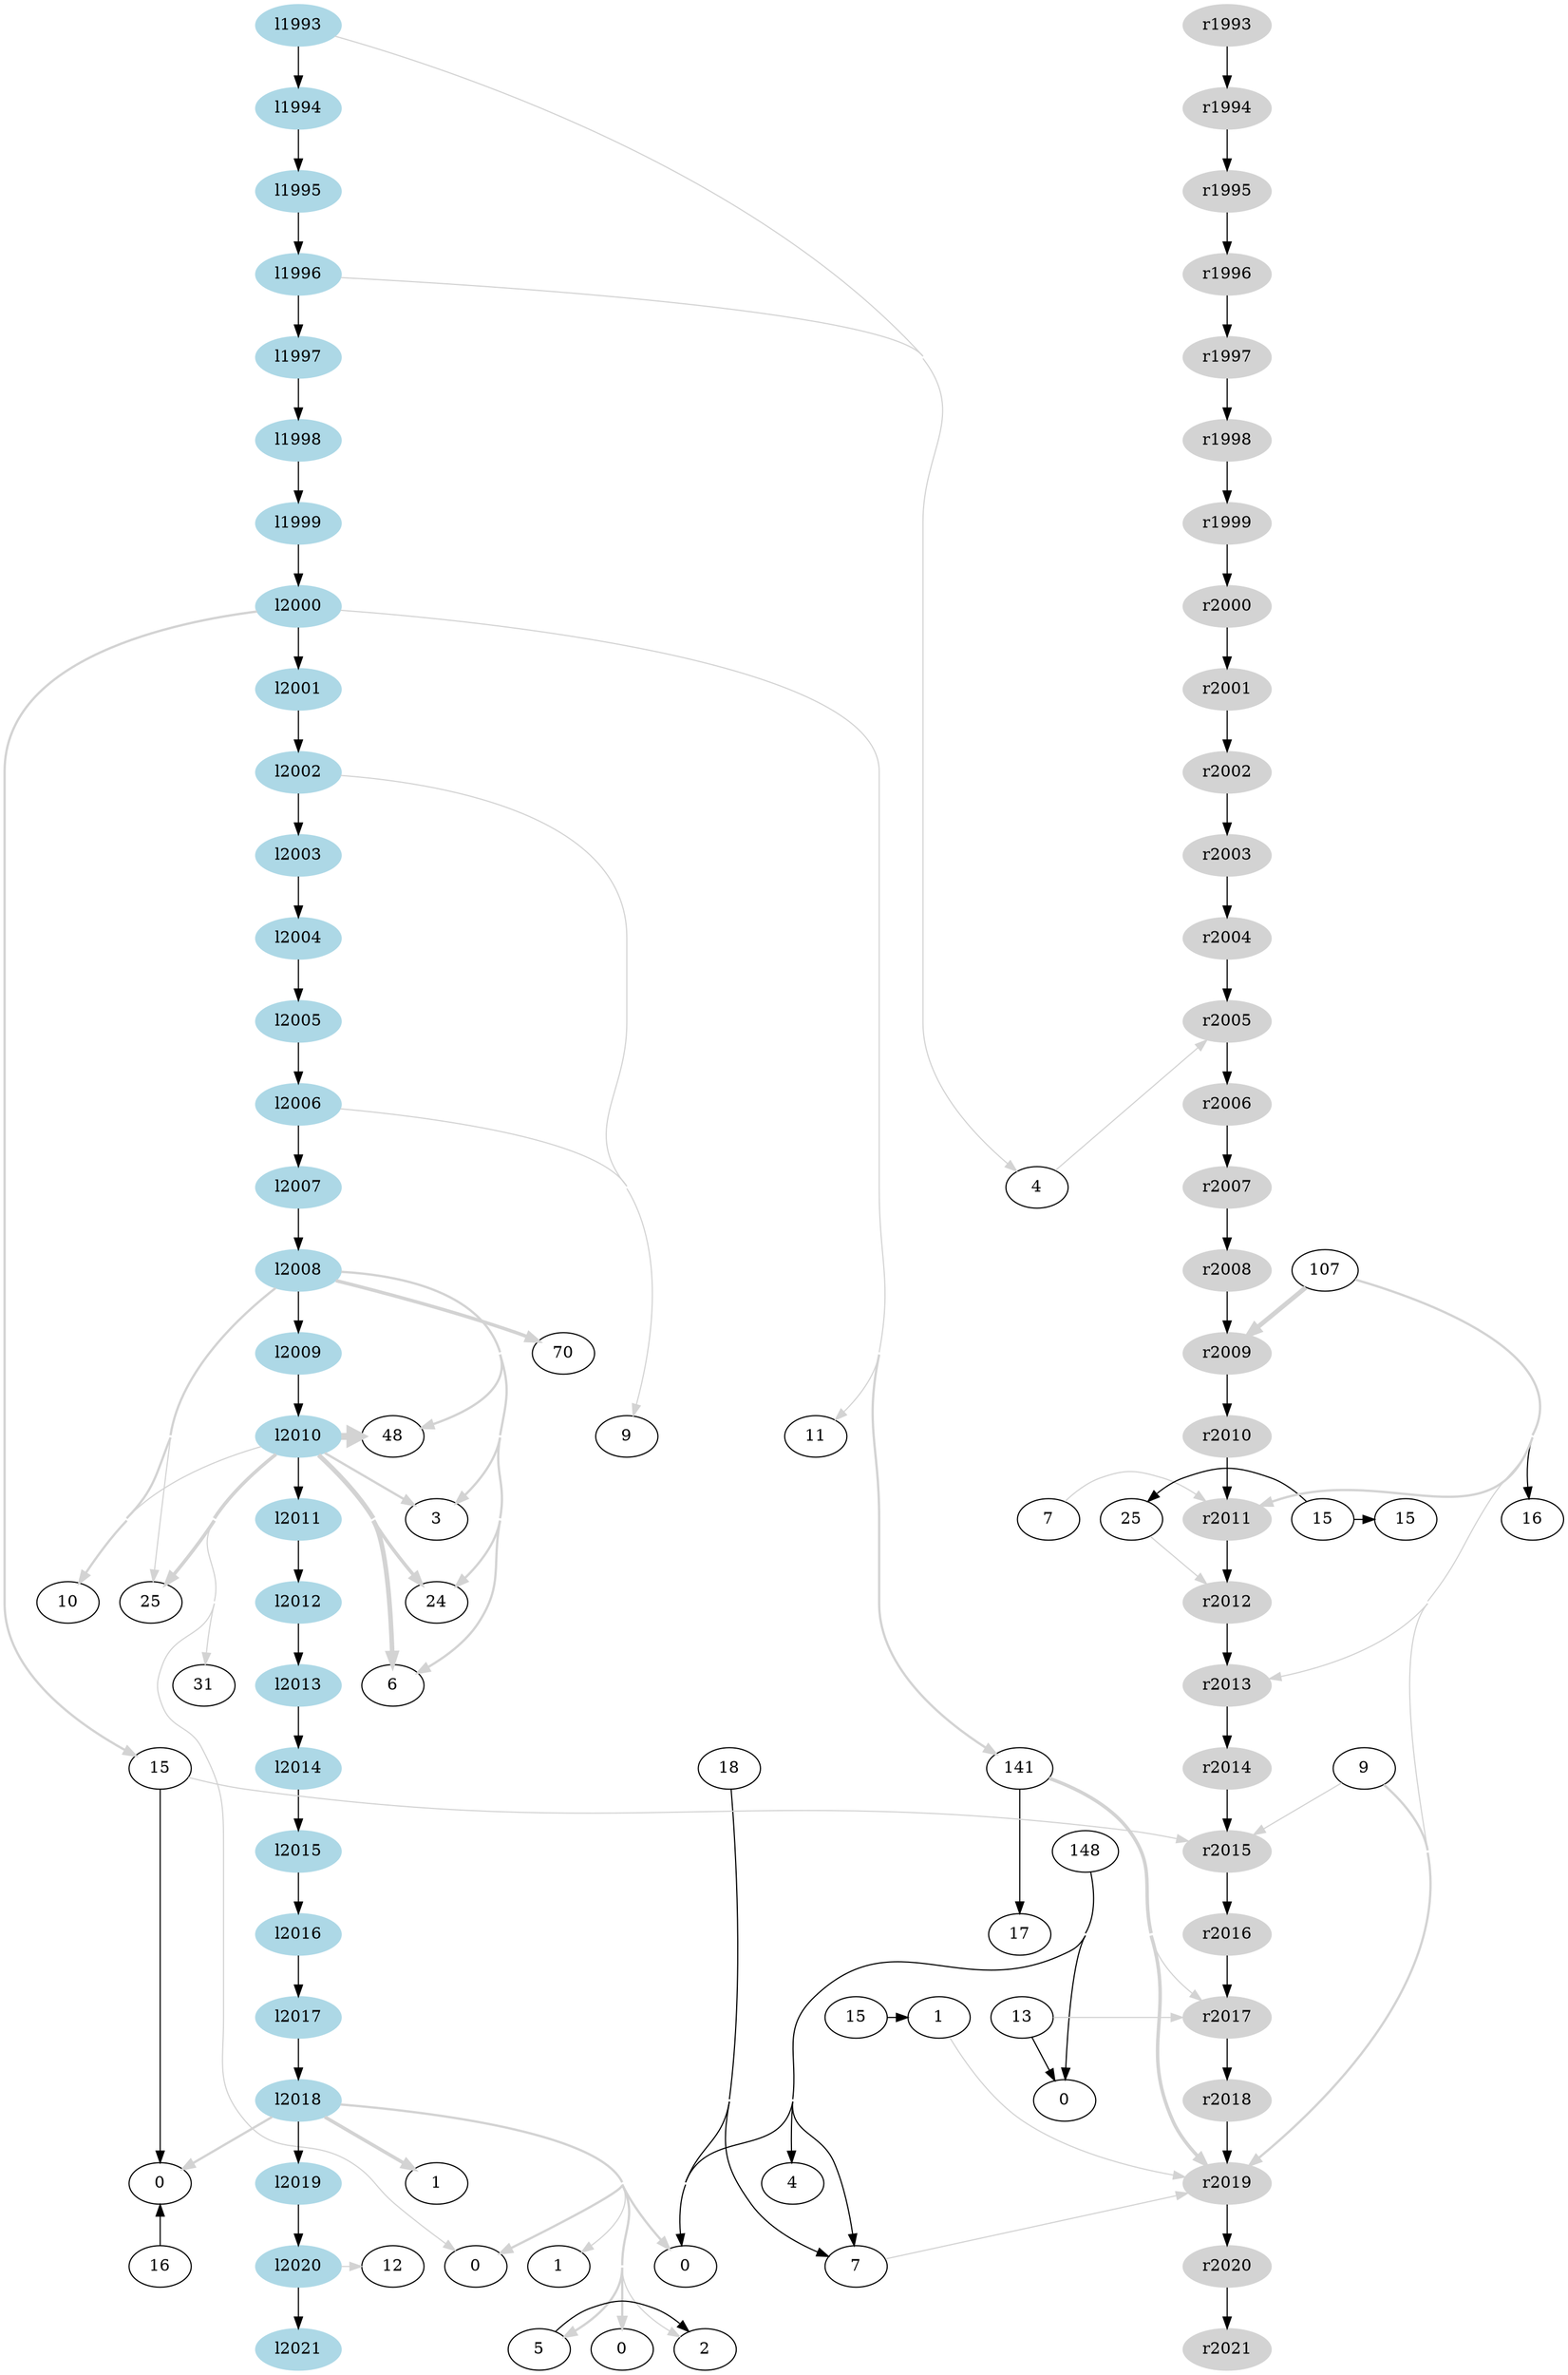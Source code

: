 digraph G {

concentrate=true
crossing_type=0
    
subgraph left {
    style=filled
    color=lightgrey
    node [style=filled,color=lightblue]
    l1993->l1994->l1995->l1996->l1997->l1998->l1999->l2000->l2001->l2002->l2003->l2004->l2005->l2006->l2007->l2008->l2009->l2010->l2011->l2012->l2013->l2014->l2015->l2016->l2017->l2018->l2019->l2020->l2021 [weight=10000]
    label = "left"
}

subgraph focus{
    edge [weight=10]
	1581604130 [label="70"]
	172637056 [label="4"]
	1964822736 [label="9"]
	1966269264 [label="25"]
	1982097753 [label="10"]
	1982876325 [label="18"]
	1995192171 [label="31"]
	2019421101 [label="48"]
	2020265427 [label="25"]
	2024129947 [label="11"]
	2049048440 [label="7"]
	2075100598 [label="15"]
	2085715652 [label="9"]
	2138759702 [label="107"]
	2141737314 [label="16"]
	2146001804 [label="15"]
	2150815390 [label="148"]
	2163554907 [label="24"]
	2169881027 [label="6"]
	2223881431 [label="141"]
	2335990354 [label="17"]
	2798514202 [label="4"]
	2949926222 [label="1"]
	2950069681 [label="15"]
	2951651306 [label="0"]
	2952264346 [label="13"]
	2953301452 [label="15"]
	2987317881 [label="1"]
	3004119480 [label="0"]
	3019306262 [label="12"]
	3036762099 [label="0"]
	3090168857 [label="1"]
	3102679845 [label="16"]
	3105298925 [label="7"]
	3114232366 [label="5"]
	3130189993 [label="0"]
	3139281401 [label="0"]
	3152519139 [label="2"]
	69518001 [label="3"]

	2138759702->2141737314
	2950069681->3004119480
	3102679845->3004119480
	2150815390->2798514202
	2150815390->2951651306
	2150815390->3036762099
	2150815390->3105298925
	2223881431->2335990354
	1982876325->3036762099
	1982876325->3105298925
	2952264346->2951651306
	2075100598->1966269264
	2075100598->2146001804
	2953301452->2949926222
	3114232366->3152519139

}

subgraph right {
    style=filled
    color=lightgrey
    node [style=filled,color=lightgrey]
    r1993->r1994->r1995->r1996->r1997->r1998->r1999->r2000->r2001->r2002->r2003->r2004->r2005->r2006->r2007->r2008->r2009->r2010->r2011->r2012->r2013->r2014->r2015->r2016->r2017->r2018->r2019->r2020->r2021 [weight=10000]
    label = "right"
}

{ rank=same l1993 r1993 }
{ rank=same l1994 r1994 }
{ rank=same l1995 r1995 }
{ rank=same l1996 r1996 }
{ rank=same l1997 r1997 }
{ rank=same l1998 r1998 }
{ rank=same l1999 r1999 }
{ rank=same l2000 r2000 }
{ rank=same l2001 r2001 }
{ rank=same l2002 r2002 }
{ rank=same l2003 r2003 }
{ rank=same l2004 r2004 }
{ rank=same l2005 r2005 }
{ rank=same l2006 r2006 }
{ rank=same l2007 r2007 172637056 }
{ rank=same l2008 r2008 2138759702 }
{ rank=same l2009 r2009 1581604130 }
{ rank=same l2010 r2010 1964822736 2019421101 2024129947 }
{ rank=same l2011 r2011 1966269264 2049048440 2075100598 2141737314 2146001804 69518001 }
{ rank=same l2012 r2012 1982097753 2020265427 2163554907 }
{ rank=same l2013 r2013 1995192171 2169881027 }
{ rank=same l2014 r2014 1982876325 2085715652 2223881431 2950069681 }
{ rank=same l2015 r2015 2150815390 }
{ rank=same l2016 r2016 2335990354 }
{ rank=same l2017 r2017 2949926222 2952264346 2953301452 }
{ rank=same l2018 r2018 2951651306 }
{ rank=same l2019 r2019 2798514202 2987317881 3004119480 }
{ rank=same l2020 r2020 3019306262 3036762099 3090168857 3102679845 3105298925 3139281401 }
{ rank=same l2021 r2021 3114232366 3130189993 3152519139 }
l2000->2223881431 [color="lightgray", weight=2, penwidth=2]
l2000->2950069681 [color="lightgray", weight=2, penwidth=2]
l2008->1982097753 [color="lightgray", weight=2, penwidth=2]
l2008->2019421101 [color="lightgray", weight=2, penwidth=2]
l2008->1581604130 [color="lightgray", weight=3, penwidth=3]
l2008->2169881027 [color="lightgray", weight=2, penwidth=2]
l2008->2020265427 [color="lightgray", weight=1, penwidth=1]
l2008->69518001 [color="lightgray", weight=2, penwidth=2]
l2008->2163554907 [color="lightgray", weight=2, penwidth=2]
l2000->2024129947 [color="lightgray", weight=1, penwidth=1]
l2002->1964822736 [color="lightgray", weight=1, penwidth=1]
l2010->2019421101 [color="lightgray", weight=6, penwidth=6]
l2010->2169881027 [color="lightgray", weight=4, penwidth=4]
l2010->2163554907 [color="lightgray", weight=3, penwidth=3]
l2010->2020265427 [color="lightgray", weight=3, penwidth=3]
l2010->1982097753 [color="lightgray", weight=1, penwidth=1]
l2010->69518001 [color="lightgray", weight=2, penwidth=2]
1966269264->r2012 [color="lightgray", weight=1, penwidth=1]
l2010->3139281401 [color="lightgray", weight=1, penwidth=1]
2138759702->r2009 [color="lightgray", weight=4, penwidth=4]
2138759702->r2011 [color="lightgray", weight=2, penwidth=2]
2138759702->r2019 [color="lightgray", weight=1, penwidth=1]
2223881431->r2019 [color="lightgray", weight=3, penwidth=3]
2138759702->r2013 [color="lightgray", weight=1, penwidth=1]
l2018->3004119480 [color="lightgray", weight=2, penwidth=2]
l2018->3130189993 [color="lightgray", weight=2, penwidth=2]
l2018->2987317881 [color="lightgray", weight=3, penwidth=3]
l2018->3139281401 [color="lightgray", weight=2, penwidth=2]
l2018->3114232366 [color="lightgray", weight=2, penwidth=2]
2950069681->r2015 [color="lightgray", weight=1, penwidth=1]
2085715652->r2015 [color="lightgray", weight=1, penwidth=1]
2223881431->r2017 [color="lightgray", weight=1, penwidth=1]
2952264346->r2017 [color="lightgray", weight=1, penwidth=1]
2085715652->r2019 [color="lightgray", weight=2, penwidth=2]
l2018->3036762099 [color="lightgray", weight=2, penwidth=2]
l2018->3090168857 [color="lightgray", weight=1, penwidth=1]
l2006->1964822736 [color="lightgray", weight=1, penwidth=1]
l1993->172637056 [color="lightgray", weight=1, penwidth=1]
l1996->172637056 [color="lightgray", weight=1, penwidth=1]
172637056->r2005 [color="lightgray", weight=1, penwidth=1]
3105298925->r2019 [color="lightgray", weight=1, penwidth=1]
2049048440->r2011 [color="lightgray", weight=1, penwidth=1]
l2018->3152519139 [color="lightgray", weight=1, penwidth=1]
2949926222->r2019 [color="lightgray", weight=1, penwidth=1]
l2020->3019306262 [color="lightgray", weight=1, penwidth=1]
l2010->1995192171 [color="lightgray", weight=1, penwidth=1]
}    